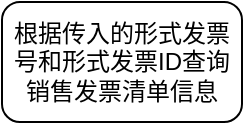 <mxfile version="22.1.3" type="github">
  <diagram name="第 1 页" id="YzYEmRP4GVnyS_q7iLGw">
    <mxGraphModel dx="1430" dy="766" grid="1" gridSize="10" guides="1" tooltips="1" connect="1" arrows="1" fold="1" page="1" pageScale="1" pageWidth="827" pageHeight="1169" math="0" shadow="0">
      <root>
        <mxCell id="0" />
        <mxCell id="1" parent="0" />
        <mxCell id="DAu6bQ7hl9_enqKVss9P-2" value="根据传入的形式发票号和形式发票ID查询销售发票清单信息" style="rounded=1;whiteSpace=wrap;html=1;" vertex="1" parent="1">
          <mxGeometry y="420" width="120" height="60" as="geometry" />
        </mxCell>
      </root>
    </mxGraphModel>
  </diagram>
</mxfile>
